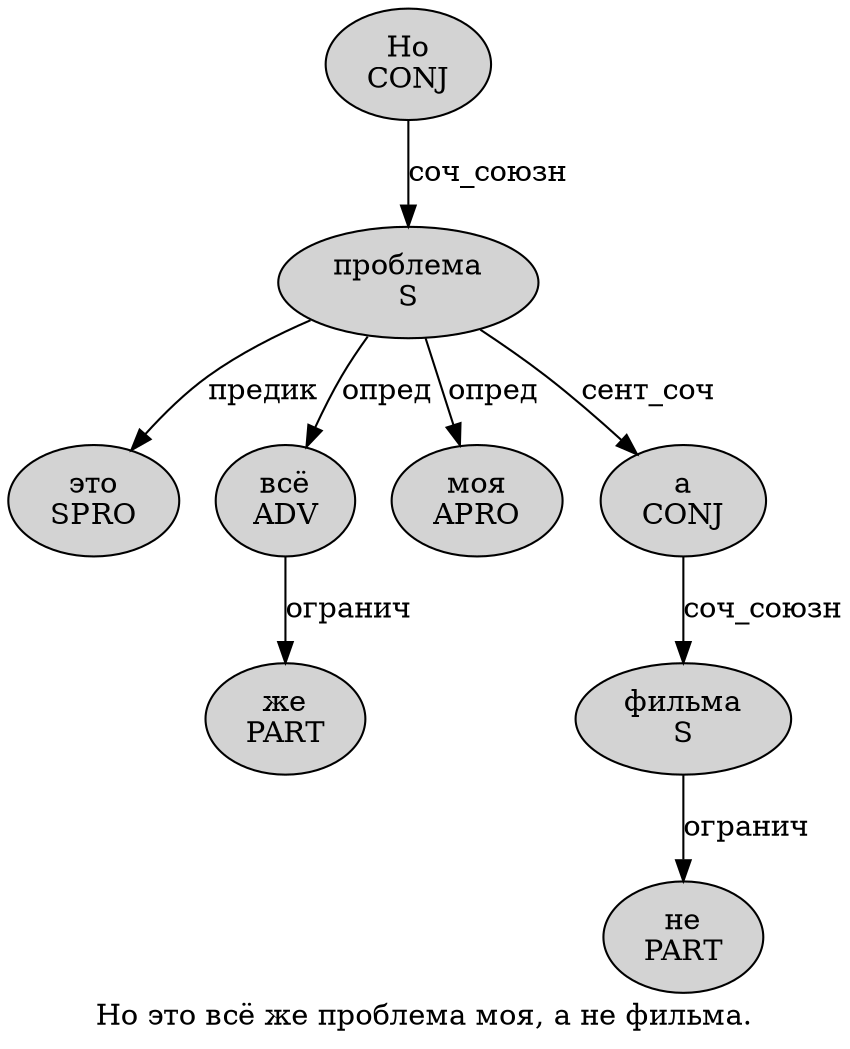 digraph SENTENCE_1907 {
	graph [label="Но это всё же проблема моя, а не фильма."]
	node [style=filled]
		0 [label="Но
CONJ" color="" fillcolor=lightgray penwidth=1 shape=ellipse]
		1 [label="это
SPRO" color="" fillcolor=lightgray penwidth=1 shape=ellipse]
		2 [label="всё
ADV" color="" fillcolor=lightgray penwidth=1 shape=ellipse]
		3 [label="же
PART" color="" fillcolor=lightgray penwidth=1 shape=ellipse]
		4 [label="проблема
S" color="" fillcolor=lightgray penwidth=1 shape=ellipse]
		5 [label="моя
APRO" color="" fillcolor=lightgray penwidth=1 shape=ellipse]
		7 [label="а
CONJ" color="" fillcolor=lightgray penwidth=1 shape=ellipse]
		8 [label="не
PART" color="" fillcolor=lightgray penwidth=1 shape=ellipse]
		9 [label="фильма
S" color="" fillcolor=lightgray penwidth=1 shape=ellipse]
			2 -> 3 [label="огранич"]
			0 -> 4 [label="соч_союзн"]
			7 -> 9 [label="соч_союзн"]
			4 -> 1 [label="предик"]
			4 -> 2 [label="опред"]
			4 -> 5 [label="опред"]
			4 -> 7 [label="сент_соч"]
			9 -> 8 [label="огранич"]
}
